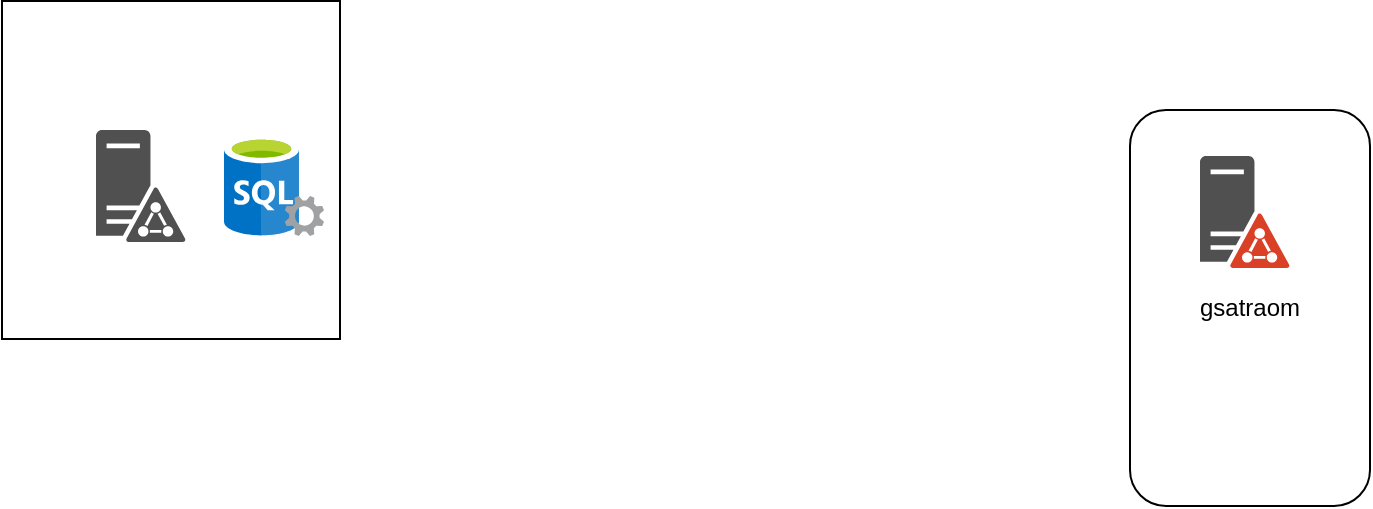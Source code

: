 <mxfile version="14.5.7" type="github">
  <diagram id="39AXm1hqFDN-DFkX0bPA" name="Page-1">
    <mxGraphModel dx="868" dy="393" grid="0" gridSize="10" guides="1" tooltips="1" connect="1" arrows="1" fold="1" page="1" pageScale="1" pageWidth="1100" pageHeight="850" math="0" shadow="0">
      <root>
        <mxCell id="0" />
        <mxCell id="1" parent="0" />
        <mxCell id="jNbaGFS5a9ajyNLiX4lt-3" value="" style="whiteSpace=wrap;html=1;aspect=fixed;" vertex="1" parent="1">
          <mxGeometry x="22" y="154.5" width="169" height="169" as="geometry" />
        </mxCell>
        <mxCell id="jNbaGFS5a9ajyNLiX4lt-4" value="" style="pointerEvents=1;shadow=0;dashed=0;html=1;strokeColor=none;fillColor=#505050;labelPosition=center;verticalLabelPosition=bottom;verticalAlign=top;outlineConnect=0;align=center;shape=mxgraph.office.servers.active_directory_federation_services_server;" vertex="1" parent="1">
          <mxGeometry x="69" y="219" width="45" height="56" as="geometry" />
        </mxCell>
        <mxCell id="jNbaGFS5a9ajyNLiX4lt-5" value="" style="aspect=fixed;html=1;points=[];align=center;image;fontSize=12;image=img/lib/mscae/SQL_Servers.svg;" vertex="1" parent="1">
          <mxGeometry x="133" y="222" width="50" height="50" as="geometry" />
        </mxCell>
        <mxCell id="jNbaGFS5a9ajyNLiX4lt-6" value="gsatraom" style="rounded=1;whiteSpace=wrap;html=1;" vertex="1" parent="1">
          <mxGeometry x="586" y="209" width="120" height="198" as="geometry" />
        </mxCell>
        <mxCell id="jNbaGFS5a9ajyNLiX4lt-7" value="" style="pointerEvents=1;shadow=0;dashed=0;html=1;strokeColor=none;fillColor=#505050;labelPosition=center;verticalLabelPosition=bottom;verticalAlign=top;outlineConnect=0;align=center;shape=mxgraph.office.servers.active_directory_federation_services_server_orange;" vertex="1" parent="1">
          <mxGeometry x="621" y="232" width="45" height="56" as="geometry" />
        </mxCell>
      </root>
    </mxGraphModel>
  </diagram>
</mxfile>
